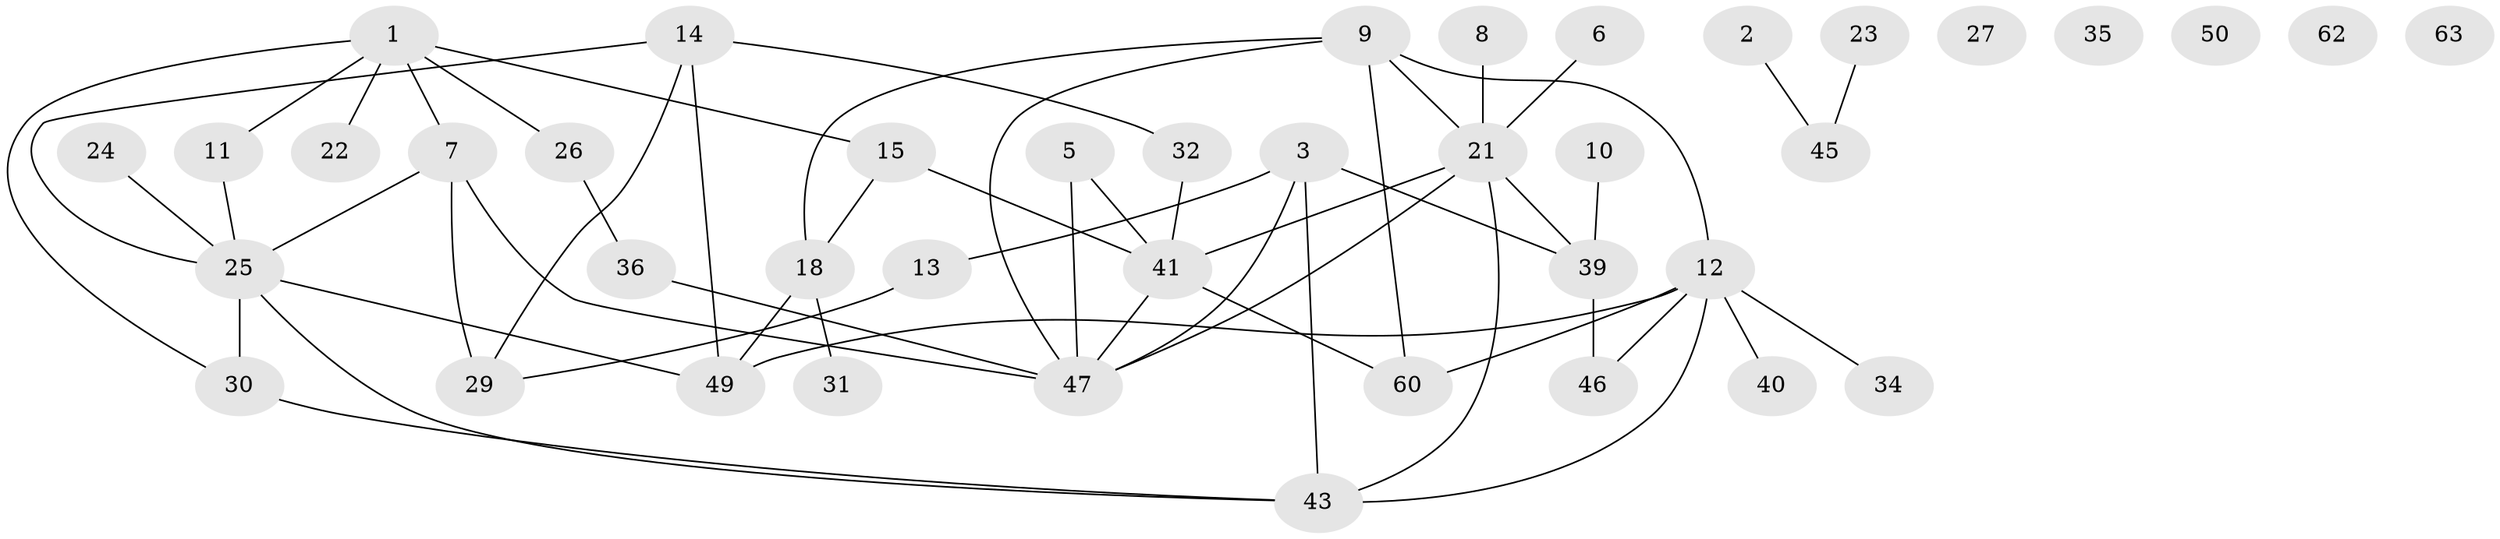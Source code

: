 // original degree distribution, {5: 0.07936507936507936, 1: 0.23809523809523808, 3: 0.23809523809523808, 2: 0.19047619047619047, 4: 0.12698412698412698, 6: 0.031746031746031744, 0: 0.07936507936507936, 7: 0.015873015873015872}
// Generated by graph-tools (version 1.1) at 2025/41/03/06/25 10:41:24]
// undirected, 41 vertices, 56 edges
graph export_dot {
graph [start="1"]
  node [color=gray90,style=filled];
  1 [super="+4"];
  2;
  3 [super="+20"];
  5;
  6;
  7 [super="+53"];
  8 [super="+17"];
  9 [super="+28"];
  10 [super="+38"];
  11 [super="+33"];
  12 [super="+19"];
  13 [super="+16"];
  14 [super="+56"];
  15 [super="+59"];
  18 [super="+37"];
  21 [super="+55"];
  22;
  23;
  24;
  25 [super="+52"];
  26 [super="+54"];
  27;
  29 [super="+42"];
  30;
  31;
  32;
  34 [super="+48"];
  35;
  36;
  39 [super="+44"];
  40;
  41 [super="+51"];
  43 [super="+61"];
  45 [super="+58"];
  46;
  47 [super="+57"];
  49;
  50;
  60;
  62;
  63;
  1 -- 22;
  1 -- 7;
  1 -- 11;
  1 -- 30;
  1 -- 15;
  1 -- 26;
  2 -- 45;
  3 -- 13;
  3 -- 43;
  3 -- 47;
  3 -- 39;
  5 -- 41;
  5 -- 47;
  6 -- 21;
  7 -- 25;
  7 -- 47;
  7 -- 29;
  8 -- 21;
  9 -- 47;
  9 -- 60;
  9 -- 21;
  9 -- 12;
  9 -- 18;
  10 -- 39;
  11 -- 25;
  12 -- 43;
  12 -- 46;
  12 -- 49;
  12 -- 60;
  12 -- 40;
  12 -- 34;
  13 -- 29;
  14 -- 29;
  14 -- 32;
  14 -- 49;
  14 -- 25;
  15 -- 41 [weight=2];
  15 -- 18;
  18 -- 49;
  18 -- 31;
  21 -- 47;
  21 -- 41;
  21 -- 39;
  21 -- 43;
  23 -- 45;
  24 -- 25;
  25 -- 49;
  25 -- 30;
  25 -- 43;
  26 -- 36;
  30 -- 43;
  32 -- 41 [weight=2];
  36 -- 47;
  39 -- 46;
  41 -- 47;
  41 -- 60;
}

